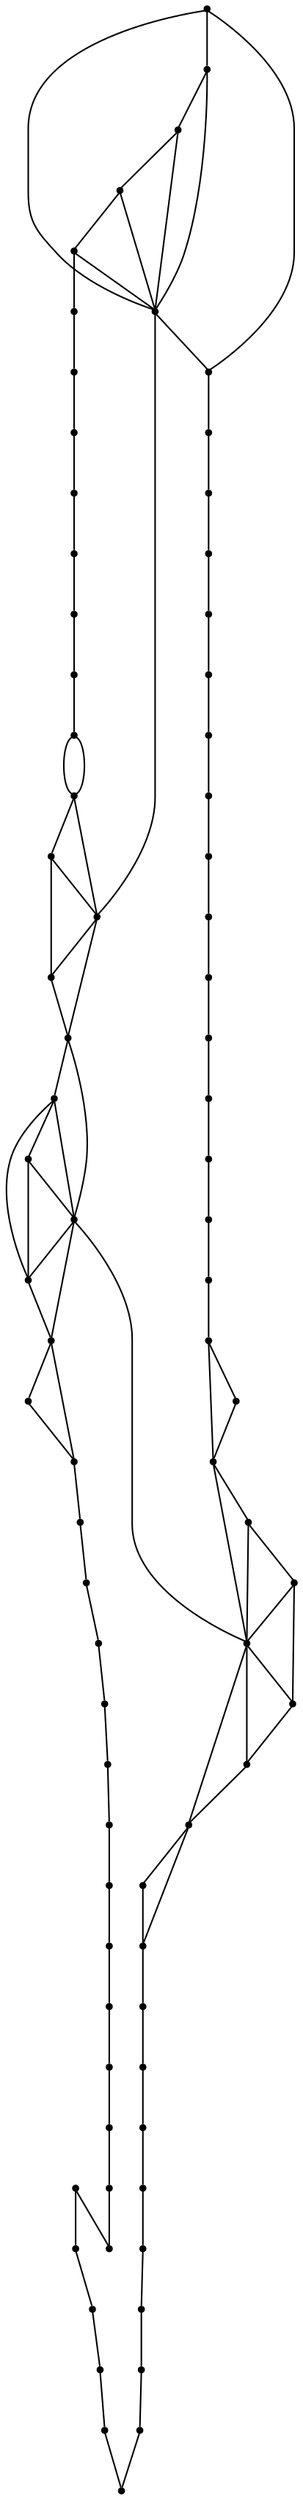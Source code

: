 graph {
  node [shape=point,comment="{\"directed\":false,\"doi\":\"10.1007/11618058_3\",\"figure\":\"5 (3)\"}"]

  v0 [pos="865.9069154251453,707.0786333084106"]
  v1 [pos="865.1734352289243,719.8369836807252"]
  v2 [pos="863.4272824309594,732.6202885309856"]
  v3 [pos="865.6224768350291,694.4869534174602"]
  v4 [pos="860.6767555414243,745.2817773818971"]
  v5 [pos="864.3191020167152,682.2036282221477"]
  v6 [pos="856.9385628633721,757.6786533991497"]
  v7 [pos="862.0103356649709,670.3661775588989"]
  v8 [pos="858.7055573219477,659.1109450658163"]
  v9 [pos="852.2418604651161,769.6744775772096"]
  v10 [pos="854.4255927507268,648.5620037714641"]
  v11 [pos="849.1996298146803,638.8411696751913"]
  v12 [pos="846.6116392623547,781.1275974909465"]
  v13 [pos="843.0651548873547,630.0526158014934"]
  v14 [pos="840.0812681686047,791.9130182266236"]
  v15 [pos="836.0555209847383,622.3026132583618"]
  v16 [pos="832.7007290152617,801.9244686762493"]
  v17 [pos="828.179058412064,615.6828101476034"]
  v18 [pos="824.5033589207848,810.9994745254518"]
  v19 [pos="819.6232944222384,610.2161582310995"]
  v20 [pos="815.5516987645349,819.0911785761516"]
  v21 [pos="810.2298896257267,606.0817893346152"]
  v22 [pos="805.908241733285,826.1869923273723"]
  v23 [pos="799.9956804142441,603.2713429133098"]
  v24 [pos="795.5854832848837,831.7734257380168"]
  v25 [pos="790.055289335029,601.4234399795532"]
  v26 [pos="784.7292991460756,836.4953215916953"]
  v27 [pos="778.1405682231104,601.7578299840292"]
  v28 [pos="773.4355355196221,840.479645729065"]
  v29 [pos="765.3132017623547,603.0703401565552"]
  v30 [pos="761.3332871547966,840.1453510920207"]
  v31 [pos="749.4727448219476,843.3119312922161"]
  v32 [pos="737.2913267623547,612.5078058242799"]
  v33 [pos="737.4830191678778,846.3620360692343"]
  v34 [pos="759.4495730377906,603.0369615554811"]
  v35 [pos="721.555062227471,615.0692478815715"]
  v36 [pos="722.2426780523256,823.892165819804"]
  v37 [pos="713.6035792151163,853.4370279312135"]
  v38 [pos="700.0552121184593,649.5546833674114"]
  v39 [pos="701.8628565588663,857.3817427953085"]
  v40 [pos="696.3003429324127,619.7192366917928"]
  v41 [pos="690.2909179687499,861.0526895523072"]
  v42 [pos="669.3745071765989,619.2744747797649"]
  v43 [pos="679.409711119186,867.987936337789"]
  v44 [pos="668.3118209484012,870.29531955719"]
  v45 [pos="653.8841297238372,618.2119544347129"]
  v46 [pos="657.5056345385174,871.4828348159791"]
  v47 [pos="647.0370162609012,871.3610188166301"]
  v48 [pos="621.6156272710756,619.445341428121"]
  v49 [pos="625.8549577579942,609.7453292210897"]
  v50 [pos="636.8809751998547,869.2161417007447"]
  v51 [pos="627.1624977289244,865.5129607518516"]
  v52 [pos="614.4768100472384,607.7922042210897"]
  v53 [pos="617.9274323219478,860.2119938532512"]
  v54 [pos="609.2258244004361,853.3171192804973"]
  v55 [pos="601.1201512536338,844.9567651748658"]
  v56 [pos="604.405121275436,606.2828238805135"]
  v57 [pos="568.8974813771803,671.4275852839153"]
  v58 [pos="593.6645916606104,835.2046823501588"]
  v59 [pos="598.2196152797966,605.0567801793418"]
  v60 [pos="590.7098769077035,605.9119717280071"]
  v61 [pos="586.8924986373546,824.1796668370566"]
  v62 [pos="584.2795171693314,607.8734572728476"]
  v63 [pos="580.8694971838662,811.992185910543"]
  v64 [pos="578.8451694222384,611.0578393936158"]
  v65 [pos="575.6112304687499,798.7953360875449"]
  v66 [pos="573.9473950763081,615.6005080540975"]
  v67 [pos="571.1270780341571,784.7619867324829"]
  v68 [pos="570.0268736373546,621.2119595209758"]
  v69 [pos="567.5763967114825,769.9192539850872"]
  v70 [pos="566.8523119549418,628.067193031311"]
  v71 [pos="564.7748387536337,754.6453332901002"]
  v72 [pos="564.3508198582848,636.1536200841269"]
  v73 [pos="562.6796716024709,739.1692972183228"]
  v74 [pos="563.6215048146802,644.3119541803997"]
  v75 [pos="562.355648164971,722.6067717870077"]
  v76 [pos="561.4877702579942,707.4786361058555"]
  v77 [pos="561.1335415152615,692.8859567642213"]
  v78 [pos="562.3337731649709,654.7859366734823"]
  v79 [pos="561.5586096475291,666.3911676406861"]

  v77 -- v79 [id="-2",pos="561.1335415152615,692.8859567642213 561.5586096475291,666.3911676406861 561.5586096475291,666.3911676406861 561.5586096475291,666.3911676406861"]
  v79 -- v78 [id="-5",pos="561.5586096475291,666.3911676406861 562.3337731649709,654.7859366734823 562.3337731649709,654.7859366734823 562.3337731649709,654.7859366734823"]
  v76 -- v77 [id="-8",pos="561.4877702579942,707.4786361058555 561.1335415152615,692.8859567642213 561.1335415152615,692.8859567642213 561.1335415152615,692.8859567642213"]
  v78 -- v74 [id="-18",pos="562.3337731649709,654.7859366734823 563.6215048146802,644.3119541803997 563.6215048146802,644.3119541803997 563.6215048146802,644.3119541803997"]
  v74 -- v72 [id="-19",pos="563.6215048146802,644.3119541803997 564.3508198582848,636.1536200841269 564.3508198582848,636.1536200841269 564.3508198582848,636.1536200841269"]
  v77 -- v57 [id="-22",pos="561.1335415152615,692.8859567642213 568.8974813771803,671.4275852839153 568.8974813771803,671.4275852839153 568.8974813771803,671.4275852839153"]
  v76 -- v75 [id="-30",pos="561.4877702579942,707.4786361058555 562.355648164971,722.6067717870077 562.355648164971,722.6067717870077 562.355648164971,722.6067717870077"]
  v75 -- v73 [id="-31",pos="562.355648164971,722.6067717870077 562.6796716024709,739.1692972183228 562.6796716024709,739.1692972183228 562.6796716024709,739.1692972183228"]
  v73 -- v71 [id="-60",pos="562.6796716024709,739.1692972183228 564.7748387536337,754.6453332901002 564.7748387536337,754.6453332901002 564.7748387536337,754.6453332901002"]
  v76 -- v57 [id="-62",pos="561.4877702579942,707.4786361058555 568.8974813771803,671.4275852839153 568.8974813771803,671.4275852839153 568.8974813771803,671.4275852839153"]
  v72 -- v70 [id="-66",pos="564.3508198582848,636.1536200841269 566.8523119549418,628.067193031311 566.8523119549418,628.067193031311 566.8523119549418,628.067193031311"]
  v71 -- v69 [id="-89",pos="564.7748387536337,754.6453332901002 567.5763967114825,769.9192539850872 567.5763967114825,769.9192539850872 567.5763967114825,769.9192539850872"]
  v69 -- v67 [id="-105",pos="567.5763967114825,769.9192539850872 571.1270780341571,784.7619867324829 571.1270780341571,784.7619867324829 571.1270780341571,784.7619867324829"]
  v78 -- v57 [id="-107",pos="562.3337731649709,654.7859366734823 568.8974813771803,671.4275852839153 568.8974813771803,671.4275852839153 568.8974813771803,671.4275852839153"]
  v70 -- v68 [id="-112",pos="566.8523119549418,628.067193031311 570.0268736373546,621.2119595209758 570.0268736373546,621.2119595209758 570.0268736373546,621.2119595209758"]
  v79 -- v57 [id="-113",pos="561.5586096475291,666.3911676406861 568.8974813771803,671.4275852839153 568.8974813771803,671.4275852839153 568.8974813771803,671.4275852839153"]
  v74 -- v57 [id="-125",pos="563.6215048146802,644.3119541803997 568.8974813771803,671.4275852839153 568.8974813771803,671.4275852839153 568.8974813771803,671.4275852839153"]
  v68 -- v66 [id="-141",pos="570.0268736373546,621.2119595209758 573.9473950763081,615.6005080540975 573.9473950763081,615.6005080540975 573.9473950763081,615.6005080540975"]
  v67 -- v65 [id="-154",pos="571.1270780341571,784.7619867324829 575.6112304687499,798.7953360875449 575.6112304687499,798.7953360875449 575.6112304687499,798.7953360875449"]
  v66 -- v64 [id="-182",pos="573.9473950763081,615.6005080540975 578.8451694222384,611.0578393936158 578.8451694222384,611.0578393936158 578.8451694222384,611.0578393936158"]
  v65 -- v63 [id="-200",pos="575.6112304687499,798.7953360875449 580.8694971838662,811.992185910543 580.8694971838662,811.992185910543 580.8694971838662,811.992185910543"]
  v57 -- v75 [id="-205",pos="568.8974813771803,671.4275852839153 562.355648164971,722.6067717870077 562.355648164971,722.6067717870077 562.355648164971,722.6067717870077"]
  v57 -- v48 [id="-215",pos="568.8974813771803,671.4275852839153 621.6156272710756,619.445341428121 621.6156272710756,619.445341428121 621.6156272710756,619.445341428121"]
  v64 -- v62 [id="-229",pos="578.8451694222384,611.0578393936158 584.2795171693314,607.8734572728476 584.2795171693314,607.8734572728476 584.2795171693314,607.8734572728476"]
  v63 -- v61 [id="-242",pos="580.8694971838662,811.992185910543 586.8924986373546,824.1796668370566 586.8924986373546,824.1796668370566 586.8924986373546,824.1796668370566"]
  v62 -- v60 [id="-264",pos="584.2795171693314,607.8734572728476 590.7098769077035,605.9119717280071 590.7098769077035,605.9119717280071 590.7098769077035,605.9119717280071"]
  v61 -- v58 [id="-278",pos="586.8924986373546,824.1796668370566 593.6645916606104,835.2046823501588 593.6645916606104,835.2046823501588 593.6645916606104,835.2046823501588"]
  v60 -- v59 [id="-300",pos="590.7098769077035,605.9119717280071 598.2196152797966,605.0567801793418 598.2196152797966,605.0567801793418 598.2196152797966,605.0567801793418"]
  v58 -- v55 [id="-316",pos="593.6645916606104,835.2046823501588 601.1201512536338,844.9567651748658 601.1201512536338,844.9567651748658 601.1201512536338,844.9567651748658"]
  v59 -- v56 [id="-336",pos="598.2196152797966,605.0567801793418 604.405121275436,606.2828238805135 604.405121275436,606.2828238805135 604.405121275436,606.2828238805135"]
  v55 -- v54 [id="-354",pos="601.1201512536338,844.9567651748658 609.2258244004361,853.3171192804973 609.2258244004361,853.3171192804973 609.2258244004361,853.3171192804973"]
  v56 -- v52 [id="-374",pos="604.405121275436,606.2828238805135 614.4768100472384,607.7922042210897 614.4768100472384,607.7922042210897 614.4768100472384,607.7922042210897"]
  v54 -- v53 [id="-384",pos="609.2258244004361,853.3171192804973 617.9274323219478,860.2119938532512 617.9274323219478,860.2119938532512 617.9274323219478,860.2119938532512"]
  v59 -- v56 [id="-394",pos="598.2196152797966,605.0567801793418 597.6403252180232,608.1537103652955 597.6403252180232,608.1537103652955 597.6403252180232,608.1537103652955 615.0977198401163,629.812035560608 615.0977198401163,629.812035560608 615.0977198401163,629.812035560608 619.1568677325581,627.2285954157512 619.1568677325581,627.2285954157512 619.1568677325581,627.2285954157512 604.405121275436,606.2828238805135 604.405121275436,606.2828238805135 604.405121275436,606.2828238805135"]
  v53 -- v51 [id="-425",pos="617.9274323219478,860.2119938532512 627.1624977289244,865.5129607518516 627.1624977289244,865.5129607518516 627.1624977289244,865.5129607518516"]
  v56 -- v48 [id="-427",pos="604.405121275436,606.2828238805135 621.6156272710756,619.445341428121 621.6156272710756,619.445341428121 621.6156272710756,619.445341428121"]
  v52 -- v49 [id="-431",pos="614.4768100472384,607.7922042210897 625.8549577579942,609.7453292210897 625.8549577579942,609.7453292210897 625.8549577579942,609.7453292210897"]
  v51 -- v50 [id="-450",pos="627.1624977289244,865.5129607518516 636.8809751998547,869.2161417007447 636.8809751998547,869.2161417007447 636.8809751998547,869.2161417007447"]
  v52 -- v48 [id="-468",pos="614.4768100472384,607.7922042210897 621.6156272710756,619.445341428121 621.6156272710756,619.445341428121 621.6156272710756,619.445341428121"]
  v49 -- v45 [id="-475",pos="625.8549577579942,609.7453292210897 653.8841297238372,618.2119544347129 653.8841297238372,618.2119544347129 653.8841297238372,618.2119544347129"]
  v50 -- v47 [id="-491",pos="636.8809751998547,869.2161417007447 647.0370162609012,871.3610188166301 647.0370162609012,871.3610188166301 647.0370162609012,871.3610188166301"]
  v0 -- v1 [id="-493",pos="865.9069154251453,707.0786333084106 865.1734352289243,719.8369836807252 865.1734352289243,719.8369836807252 865.1734352289243,719.8369836807252"]
  v48 -- v49 [id="-494",pos="621.6156272710756,619.445341428121 625.8549577579942,609.7453292210897 625.8549577579942,609.7453292210897 625.8549577579942,609.7453292210897"]
  v48 -- v45 [id="-501",pos="621.6156272710756,619.445341428121 653.8841297238372,618.2119544347129 653.8841297238372,618.2119544347129 653.8841297238372,618.2119544347129"]
  v45 -- v42 [id="-503",pos="653.8841297238372,618.2119544347129 669.3745071765989,619.2744747797649 669.3745071765989,619.2744747797649 669.3745071765989,619.2744747797649"]
  v47 -- v46 [id="-531",pos="647.0370162609012,871.3610188166301 657.5056345385174,871.4828348159791 657.5056345385174,871.4828348159791 657.5056345385174,871.4828348159791"]
  v1 -- v2 [id="-541",pos="865.1734352289243,719.8369836807252 863.4272824309594,732.6202885309856 863.4272824309594,732.6202885309856 863.4272824309594,732.6202885309856"]
  v46 -- v44 [id="-547",pos="657.5056345385174,871.4828348159791 668.3118209484012,870.29531955719 668.3118209484012,870.29531955719 668.3118209484012,870.29531955719"]
  v3 -- v0 [id="-552",pos="865.6224768350291,694.4869534174602 865.9069154251453,707.0786333084106 865.9069154251453,707.0786333084106 865.9069154251453,707.0786333084106"]
  v44 -- v43 [id="-565",pos="668.3118209484012,870.29531955719 679.409711119186,867.987936337789 679.409711119186,867.987936337789 679.409711119186,867.987936337789"]
  v45 -- v38 [id="-589",pos="653.8841297238372,618.2119544347129 700.0552121184593,649.5546833674114 700.0552121184593,649.5546833674114 700.0552121184593,649.5546833674114"]
  v42 -- v40 [id="-593",pos="669.3745071765989,619.2744747797649 696.3003429324127,619.7192366917928 696.3003429324127,619.7192366917928 696.3003429324127,619.7192366917928"]
  v44 -- v41 [id="-596",pos="668.3118209484012,870.29531955719 690.2909179687499,861.0526895523072 690.2909179687499,861.0526895523072 690.2909179687499,861.0526895523072"]
  v2 -- v4 [id="-603",pos="863.4272824309594,732.6202885309856 860.6767555414243,745.2817773818971 860.6767555414243,745.2817773818971 860.6767555414243,745.2817773818971"]
  v43 -- v41 [id="-624",pos="679.409711119186,867.987936337789 690.2909179687499,861.0526895523072 690.2909179687499,861.0526895523072 690.2909179687499,861.0526895523072"]
  v41 -- v39 [id="-627",pos="690.2909179687499,861.0526895523072 701.8628565588663,857.3817427953085 701.8628565588663,857.3817427953085 701.8628565588663,857.3817427953085"]
  v42 -- v38 [id="-633",pos="669.3745071765989,619.2744747797649 700.0552121184593,649.5546833674114 700.0552121184593,649.5546833674114 700.0552121184593,649.5546833674114"]
  v42 -- v35 [id="-635",pos="669.3745071765989,619.2744747797649 721.555062227471,615.0692478815715 721.555062227471,615.0692478815715 721.555062227471,615.0692478815715"]
  v39 -- v37 [id="-653",pos="701.8628565588663,857.3817427953085 713.6035792151163,853.4370279312135 713.6035792151163,853.4370279312135 713.6035792151163,853.4370279312135"]
  v41 -- v36 [id="-669",pos="690.2909179687499,861.0526895523072 722.2426780523256,823.892165819804 722.2426780523256,823.892165819804 722.2426780523256,823.892165819804"]
  v40 -- v38 [id="-683",pos="696.3003429324127,619.7192366917928 700.0552121184593,649.5546833674114 700.0552121184593,649.5546833674114 700.0552121184593,649.5546833674114"]
  v40 -- v35 [id="-687",pos="696.3003429324127,619.7192366917928 721.555062227471,615.0692478815715 721.555062227471,615.0692478815715 721.555062227471,615.0692478815715"]
  v35 -- v32 [id="-689",pos="721.555062227471,615.0692478815715 737.2913267623547,612.5078058242799 737.2913267623547,612.5078058242799 737.2913267623547,612.5078058242799"]
  v38 -- v35 [id="-705",pos="700.0552121184593,649.5546833674114 721.555062227471,615.0692478815715 721.555062227471,615.0692478815715 721.555062227471,615.0692478815715"]
  v38 -- v36 [id="-706",pos="700.0552121184593,649.5546833674114 722.2426780523256,823.892165819804 722.2426780523256,823.892165819804 722.2426780523256,823.892165819804"]
  v38 -- v32 [id="-707",pos="700.0552121184593,649.5546833674114 737.2913267623547,612.5078058242799 737.2913267623547,612.5078058242799 737.2913267623547,612.5078058242799"]
  v39 -- v36 [id="-710",pos="701.8628565588663,857.3817427953085 722.2426780523256,823.892165819804 722.2426780523256,823.892165819804 722.2426780523256,823.892165819804"]
  v37 -- v33 [id="-714",pos="713.6035792151163,853.4370279312135 737.4830191678778,846.3620360692343 737.4830191678778,846.3620360692343 737.4830191678778,846.3620360692343"]
  v37 -- v36 [id="-728",pos="713.6035792151163,853.4370279312135 722.2426780523256,823.892165819804 722.2426780523256,823.892165819804 722.2426780523256,823.892165819804"]
  v33 -- v31 [id="-733",pos="737.4830191678778,846.3620360692343 749.4727448219476,843.3119312922161 749.4727448219476,843.3119312922161 749.4727448219476,843.3119312922161"]
  v32 -- v34 [id="-754",pos="737.2913267623547,612.5078058242799 756.9282885174418,603.3661381403606 756.9282885174418,603.3661381403606 756.9282885174418,603.3661381403606 759.4495730377906,603.0369615554811 759.4495730377906,603.0369615554811 759.4495730377906,603.0369615554811"]
  v34 -- v29 [id="-756",pos="759.4495730377906,603.0369615554811 765.3132017623547,603.0703401565552 765.3132017623547,603.0703401565552 765.3132017623547,603.0703401565552"]
  v36 -- v33 [id="-759",pos="722.2426780523256,823.892165819804 737.4830191678778,846.3620360692343 737.4830191678778,846.3620360692343 737.4830191678778,846.3620360692343"]
  v36 -- v31 [id="-764",pos="722.2426780523256,823.892165819804 749.4727448219476,843.3119312922161 749.4727448219476,843.3119312922161 749.4727448219476,843.3119312922161"]
  v36 -- v30 [id="-765",pos="722.2426780523256,823.892165819804 761.3332871547966,840.1453510920207 761.3332871547966,840.1453510920207 761.3332871547966,840.1453510920207"]
  v32 -- v29 [id="-785",pos="737.2913267623547,612.5078058242799 765.3132017623547,603.0703401565552 765.3132017623547,603.0703401565552 765.3132017623547,603.0703401565552"]
  v29 -- v27 [id="-786",pos="765.3132017623547,603.0703401565552 778.1405682231104,601.7578299840292 778.1405682231104,601.7578299840292 778.1405682231104,601.7578299840292"]
  v31 -- v30 [id="-788",pos="749.4727448219476,843.3119312922161 761.3332871547966,840.1453510920207 761.3332871547966,840.1453510920207 761.3332871547966,840.1453510920207"]
  v30 -- v28 [id="-795",pos="761.3332871547966,840.1453510920207 773.4355355196221,840.479645729065 773.4355355196221,840.479645729065 773.4355355196221,840.479645729065"]
  v28 -- v26 [id="-810",pos="773.4355355196221,840.479645729065 784.7292991460756,836.4953215916953 784.7292991460756,836.4953215916953 784.7292991460756,836.4953215916953"]
  v27 -- v25 [id="-833",pos="778.1405682231104,601.7578299840292 790.055289335029,601.4234399795532 790.055289335029,601.4234399795532 790.055289335029,601.4234399795532"]
  v3 -- v5 [id="-834",pos="865.6224768350291,694.4869534174602 864.3191020167152,682.2036282221477 864.3191020167152,682.2036282221477 864.3191020167152,682.2036282221477"]
  v30 -- v26 [id="-843",pos="761.3332871547966,840.1453510920207 784.7292991460756,836.4953215916953 784.7292991460756,836.4953215916953 784.7292991460756,836.4953215916953"]
  v26 -- v24 [id="-844",pos="784.7292991460756,836.4953215916953 795.5854832848837,831.7734257380168 795.5854832848837,831.7734257380168 795.5854832848837,831.7734257380168"]
  v25 -- v23 [id="-859",pos="790.055289335029,601.4234399795532 799.9956804142441,603.2713429133098 799.9956804142441,603.2713429133098 799.9956804142441,603.2713429133098"]
  v24 -- v22 [id="-873",pos="795.5854832848837,831.7734257380168 805.908241733285,826.1869923273723 805.908241733285,826.1869923273723 805.908241733285,826.1869923273723"]
  v23 -- v21 [id="-897",pos="799.9956804142441,603.2713429133098 810.2298896257267,606.0817893346152 810.2298896257267,606.0817893346152 810.2298896257267,606.0817893346152"]
  v4 -- v6 [id="-898",pos="860.6767555414243,745.2817773818971 856.9385628633721,757.6786533991497 856.9385628633721,757.6786533991497 856.9385628633721,757.6786533991497"]
  v22 -- v20 [id="-910",pos="805.908241733285,826.1869923273723 815.5516987645349,819.0911785761516 815.5516987645349,819.0911785761516 815.5516987645349,819.0911785761516"]
  v21 -- v19 [id="-931",pos="810.2298896257267,606.0817893346152 819.6232944222384,610.2161582310995 819.6232944222384,610.2161582310995 819.6232944222384,610.2161582310995"]
  v20 -- v18 [id="-946",pos="815.5516987645349,819.0911785761516 824.5033589207848,810.9994745254518 824.5033589207848,810.9994745254518 824.5033589207848,810.9994745254518"]
  v19 -- v17 [id="-967",pos="819.6232944222384,610.2161582310995 828.179058412064,615.6828101476034 828.179058412064,615.6828101476034 828.179058412064,615.6828101476034"]
  v18 -- v16 [id="-982",pos="824.5033589207848,810.9994745254518 832.7007290152617,801.9244686762493 832.7007290152617,801.9244686762493 832.7007290152617,801.9244686762493"]
  v17 -- v15 [id="-1003",pos="828.179058412064,615.6828101476034 836.0555209847383,622.3026132583618 836.0555209847383,622.3026132583618 836.0555209847383,622.3026132583618"]
  v16 -- v14 [id="-1018",pos="832.7007290152617,801.9244686762493 840.0812681686047,791.9130182266236 840.0812681686047,791.9130182266236 840.0812681686047,791.9130182266236"]
  v15 -- v13 [id="-1039",pos="836.0555209847383,622.3026132583618 843.0651548873547,630.0526158014934 843.0651548873547,630.0526158014934 843.0651548873547,630.0526158014934"]
  v14 -- v12 [id="-1054",pos="840.0812681686047,791.9130182266236 846.6116392623547,781.1275974909465 846.6116392623547,781.1275974909465 846.6116392623547,781.1275974909465"]
  v13 -- v11 [id="-1075",pos="843.0651548873547,630.0526158014934 849.1996298146803,638.8411696751913 849.1996298146803,638.8411696751913 849.1996298146803,638.8411696751913"]
  v12 -- v9 [id="-1090",pos="846.6116392623547,781.1275974909465 852.2418604651161,769.6744775772096 852.2418604651161,769.6744775772096 852.2418604651161,769.6744775772096"]
  v11 -- v10 [id="-1111",pos="849.1996298146803,638.8411696751913 854.4255927507268,648.5620037714641 854.4255927507268,648.5620037714641 854.4255927507268,648.5620037714641"]
  v9 -- v6 [id="-1126",pos="852.2418604651161,769.6744775772096 856.9385628633721,757.6786533991497 856.9385628633721,757.6786533991497 856.9385628633721,757.6786533991497"]
  v10 -- v8 [id="-1147",pos="854.4255927507268,648.5620037714641 858.7055573219477,659.1109450658163 858.7055573219477,659.1109450658163 858.7055573219477,659.1109450658163"]
  v8 -- v7 [id="-1183",pos="858.7055573219477,659.1109450658163 862.0103356649709,670.3661775588989 862.0103356649709,670.3661775588989 862.0103356649709,670.3661775588989"]
  v7 -- v5 [id="-1220",pos="862.0103356649709,670.3661775588989 864.3191020167152,682.2036282221477 864.3191020167152,682.2036282221477 864.3191020167152,682.2036282221477"]
}